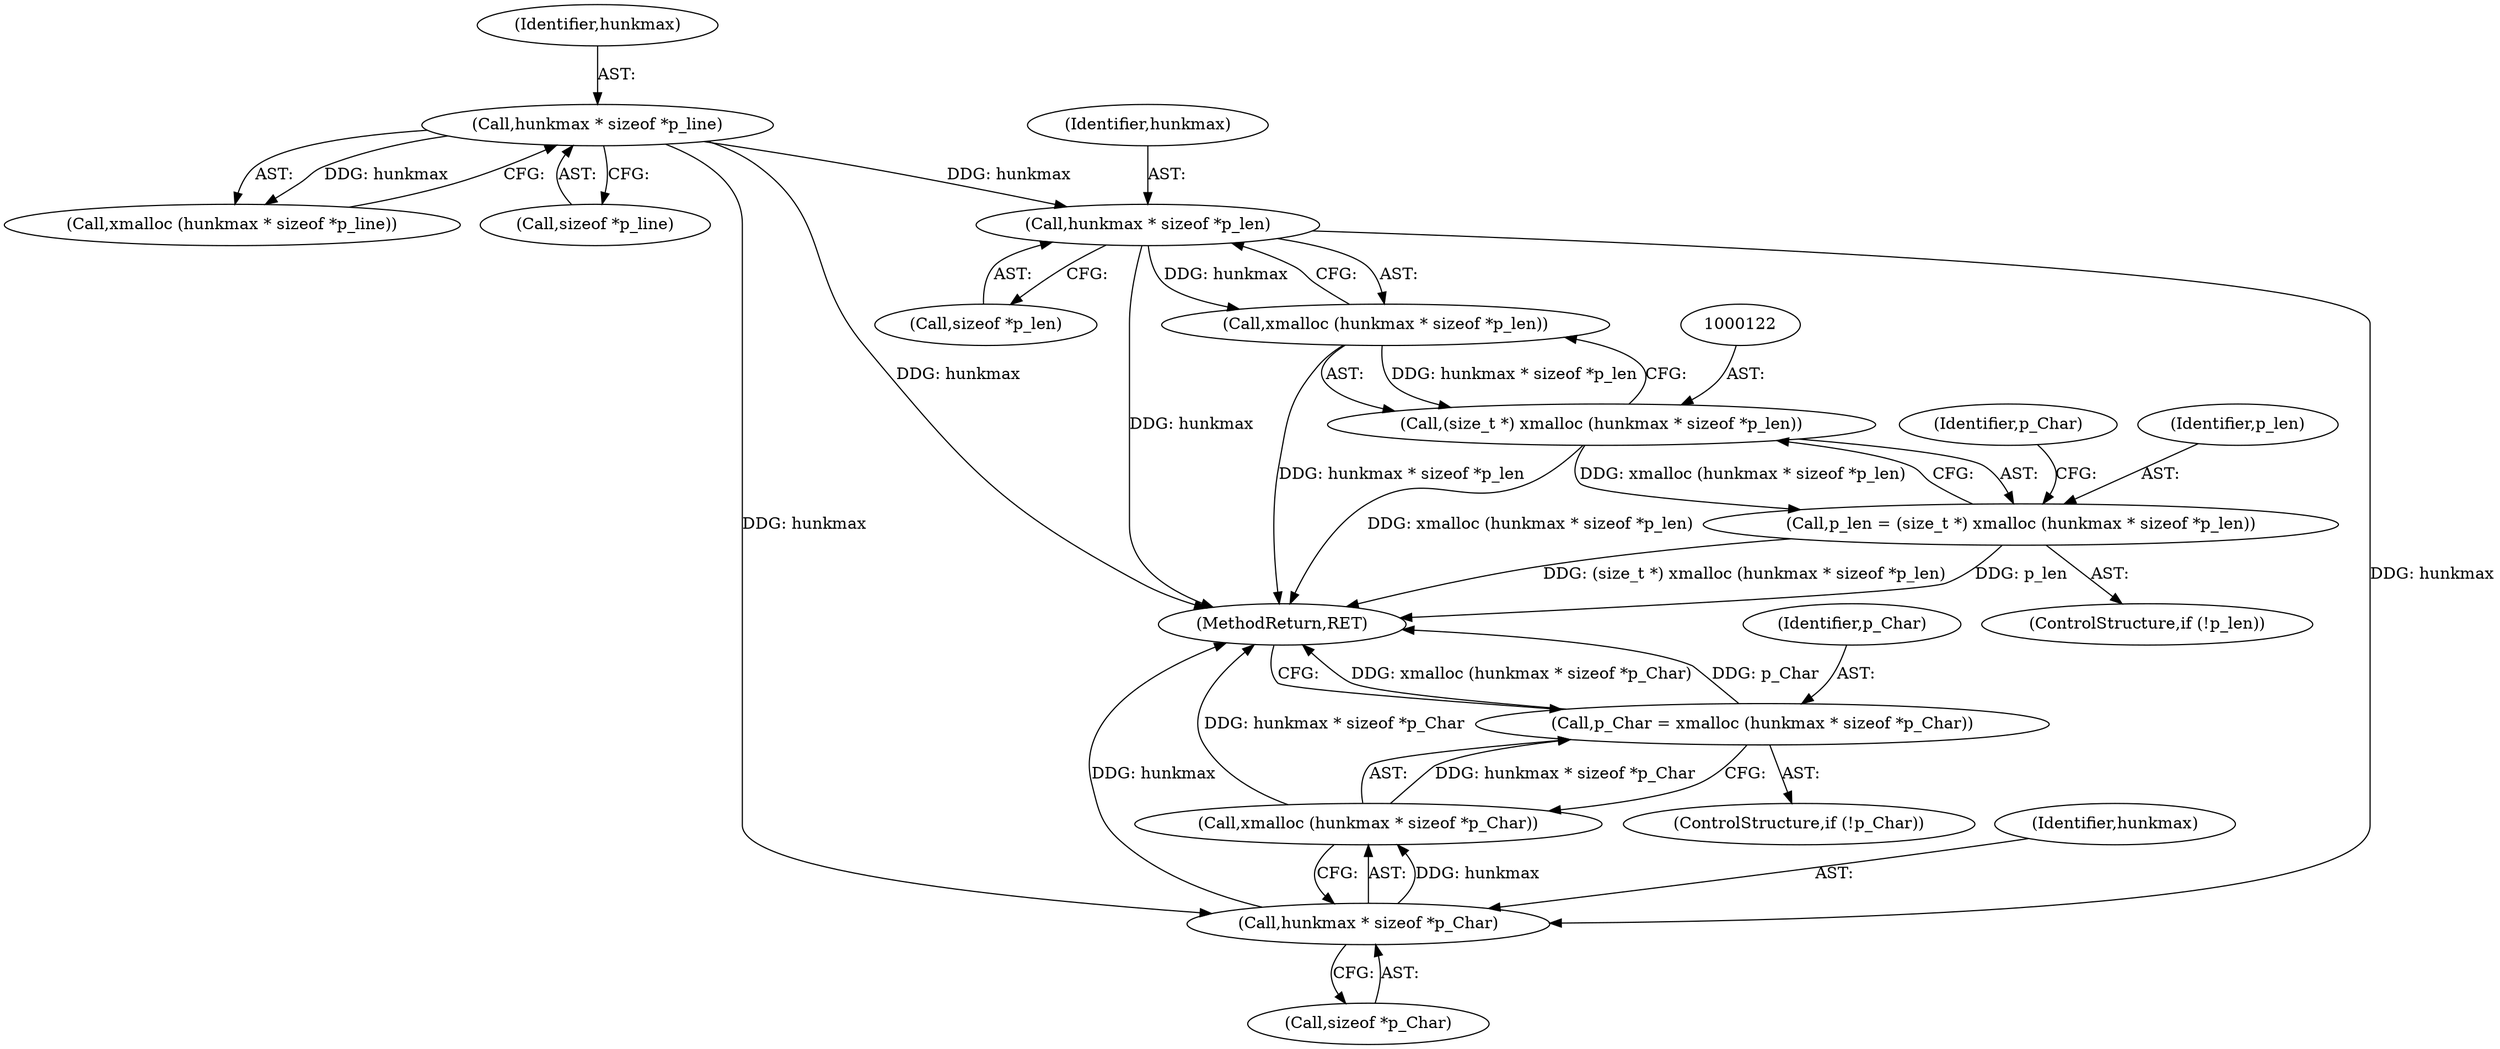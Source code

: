 digraph "0_savannah_0c08d7a902c6fdd49b704623a12d8d672ef18944_1@API" {
"1000124" [label="(Call,hunkmax * sizeof *p_len)"];
"1000111" [label="(Call,hunkmax * sizeof *p_line)"];
"1000123" [label="(Call,xmalloc (hunkmax * sizeof *p_len))"];
"1000121" [label="(Call,(size_t *) xmalloc (hunkmax * sizeof *p_len))"];
"1000119" [label="(Call,p_len = (size_t *) xmalloc (hunkmax * sizeof *p_len))"];
"1000135" [label="(Call,hunkmax * sizeof *p_Char)"];
"1000134" [label="(Call,xmalloc (hunkmax * sizeof *p_Char))"];
"1000132" [label="(Call,p_Char = xmalloc (hunkmax * sizeof *p_Char))"];
"1000116" [label="(ControlStructure,if (!p_len))"];
"1000112" [label="(Identifier,hunkmax)"];
"1000126" [label="(Call,sizeof *p_len)"];
"1000124" [label="(Call,hunkmax * sizeof *p_len)"];
"1000131" [label="(Identifier,p_Char)"];
"1000129" [label="(ControlStructure,if (!p_Char))"];
"1000110" [label="(Call,xmalloc (hunkmax * sizeof *p_line))"];
"1000134" [label="(Call,xmalloc (hunkmax * sizeof *p_Char))"];
"1000125" [label="(Identifier,hunkmax)"];
"1000140" [label="(MethodReturn,RET)"];
"1000119" [label="(Call,p_len = (size_t *) xmalloc (hunkmax * sizeof *p_len))"];
"1000133" [label="(Identifier,p_Char)"];
"1000135" [label="(Call,hunkmax * sizeof *p_Char)"];
"1000123" [label="(Call,xmalloc (hunkmax * sizeof *p_len))"];
"1000111" [label="(Call,hunkmax * sizeof *p_line)"];
"1000121" [label="(Call,(size_t *) xmalloc (hunkmax * sizeof *p_len))"];
"1000132" [label="(Call,p_Char = xmalloc (hunkmax * sizeof *p_Char))"];
"1000137" [label="(Call,sizeof *p_Char)"];
"1000113" [label="(Call,sizeof *p_line)"];
"1000136" [label="(Identifier,hunkmax)"];
"1000120" [label="(Identifier,p_len)"];
"1000124" -> "1000123"  [label="AST: "];
"1000124" -> "1000126"  [label="CFG: "];
"1000125" -> "1000124"  [label="AST: "];
"1000126" -> "1000124"  [label="AST: "];
"1000123" -> "1000124"  [label="CFG: "];
"1000124" -> "1000140"  [label="DDG: hunkmax"];
"1000124" -> "1000123"  [label="DDG: hunkmax"];
"1000111" -> "1000124"  [label="DDG: hunkmax"];
"1000124" -> "1000135"  [label="DDG: hunkmax"];
"1000111" -> "1000110"  [label="AST: "];
"1000111" -> "1000113"  [label="CFG: "];
"1000112" -> "1000111"  [label="AST: "];
"1000113" -> "1000111"  [label="AST: "];
"1000110" -> "1000111"  [label="CFG: "];
"1000111" -> "1000140"  [label="DDG: hunkmax"];
"1000111" -> "1000110"  [label="DDG: hunkmax"];
"1000111" -> "1000135"  [label="DDG: hunkmax"];
"1000123" -> "1000121"  [label="AST: "];
"1000121" -> "1000123"  [label="CFG: "];
"1000123" -> "1000140"  [label="DDG: hunkmax * sizeof *p_len"];
"1000123" -> "1000121"  [label="DDG: hunkmax * sizeof *p_len"];
"1000121" -> "1000119"  [label="AST: "];
"1000122" -> "1000121"  [label="AST: "];
"1000119" -> "1000121"  [label="CFG: "];
"1000121" -> "1000140"  [label="DDG: xmalloc (hunkmax * sizeof *p_len)"];
"1000121" -> "1000119"  [label="DDG: xmalloc (hunkmax * sizeof *p_len)"];
"1000119" -> "1000116"  [label="AST: "];
"1000120" -> "1000119"  [label="AST: "];
"1000131" -> "1000119"  [label="CFG: "];
"1000119" -> "1000140"  [label="DDG: (size_t *) xmalloc (hunkmax * sizeof *p_len)"];
"1000119" -> "1000140"  [label="DDG: p_len"];
"1000135" -> "1000134"  [label="AST: "];
"1000135" -> "1000137"  [label="CFG: "];
"1000136" -> "1000135"  [label="AST: "];
"1000137" -> "1000135"  [label="AST: "];
"1000134" -> "1000135"  [label="CFG: "];
"1000135" -> "1000140"  [label="DDG: hunkmax"];
"1000135" -> "1000134"  [label="DDG: hunkmax"];
"1000134" -> "1000132"  [label="AST: "];
"1000132" -> "1000134"  [label="CFG: "];
"1000134" -> "1000140"  [label="DDG: hunkmax * sizeof *p_Char"];
"1000134" -> "1000132"  [label="DDG: hunkmax * sizeof *p_Char"];
"1000132" -> "1000129"  [label="AST: "];
"1000133" -> "1000132"  [label="AST: "];
"1000140" -> "1000132"  [label="CFG: "];
"1000132" -> "1000140"  [label="DDG: xmalloc (hunkmax * sizeof *p_Char)"];
"1000132" -> "1000140"  [label="DDG: p_Char"];
}
